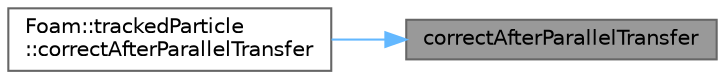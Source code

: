digraph "correctAfterParallelTransfer"
{
 // LATEX_PDF_SIZE
  bgcolor="transparent";
  edge [fontname=Helvetica,fontsize=10,labelfontname=Helvetica,labelfontsize=10];
  node [fontname=Helvetica,fontsize=10,shape=box,height=0.2,width=0.4];
  rankdir="RL";
  Node1 [id="Node000001",label="correctAfterParallelTransfer",height=0.2,width=0.4,color="gray40", fillcolor="grey60", style="filled", fontcolor="black",tooltip=" "];
  Node1 -> Node2 [id="edge1_Node000001_Node000002",dir="back",color="steelblue1",style="solid",tooltip=" "];
  Node2 [id="Node000002",label="Foam::trackedParticle\l::correctAfterParallelTransfer",height=0.2,width=0.4,color="grey40", fillcolor="white", style="filled",URL="$classFoam_1_1trackedParticle.html#a01ac7583003103c090b0e2d3810052e8",tooltip=" "];
}
